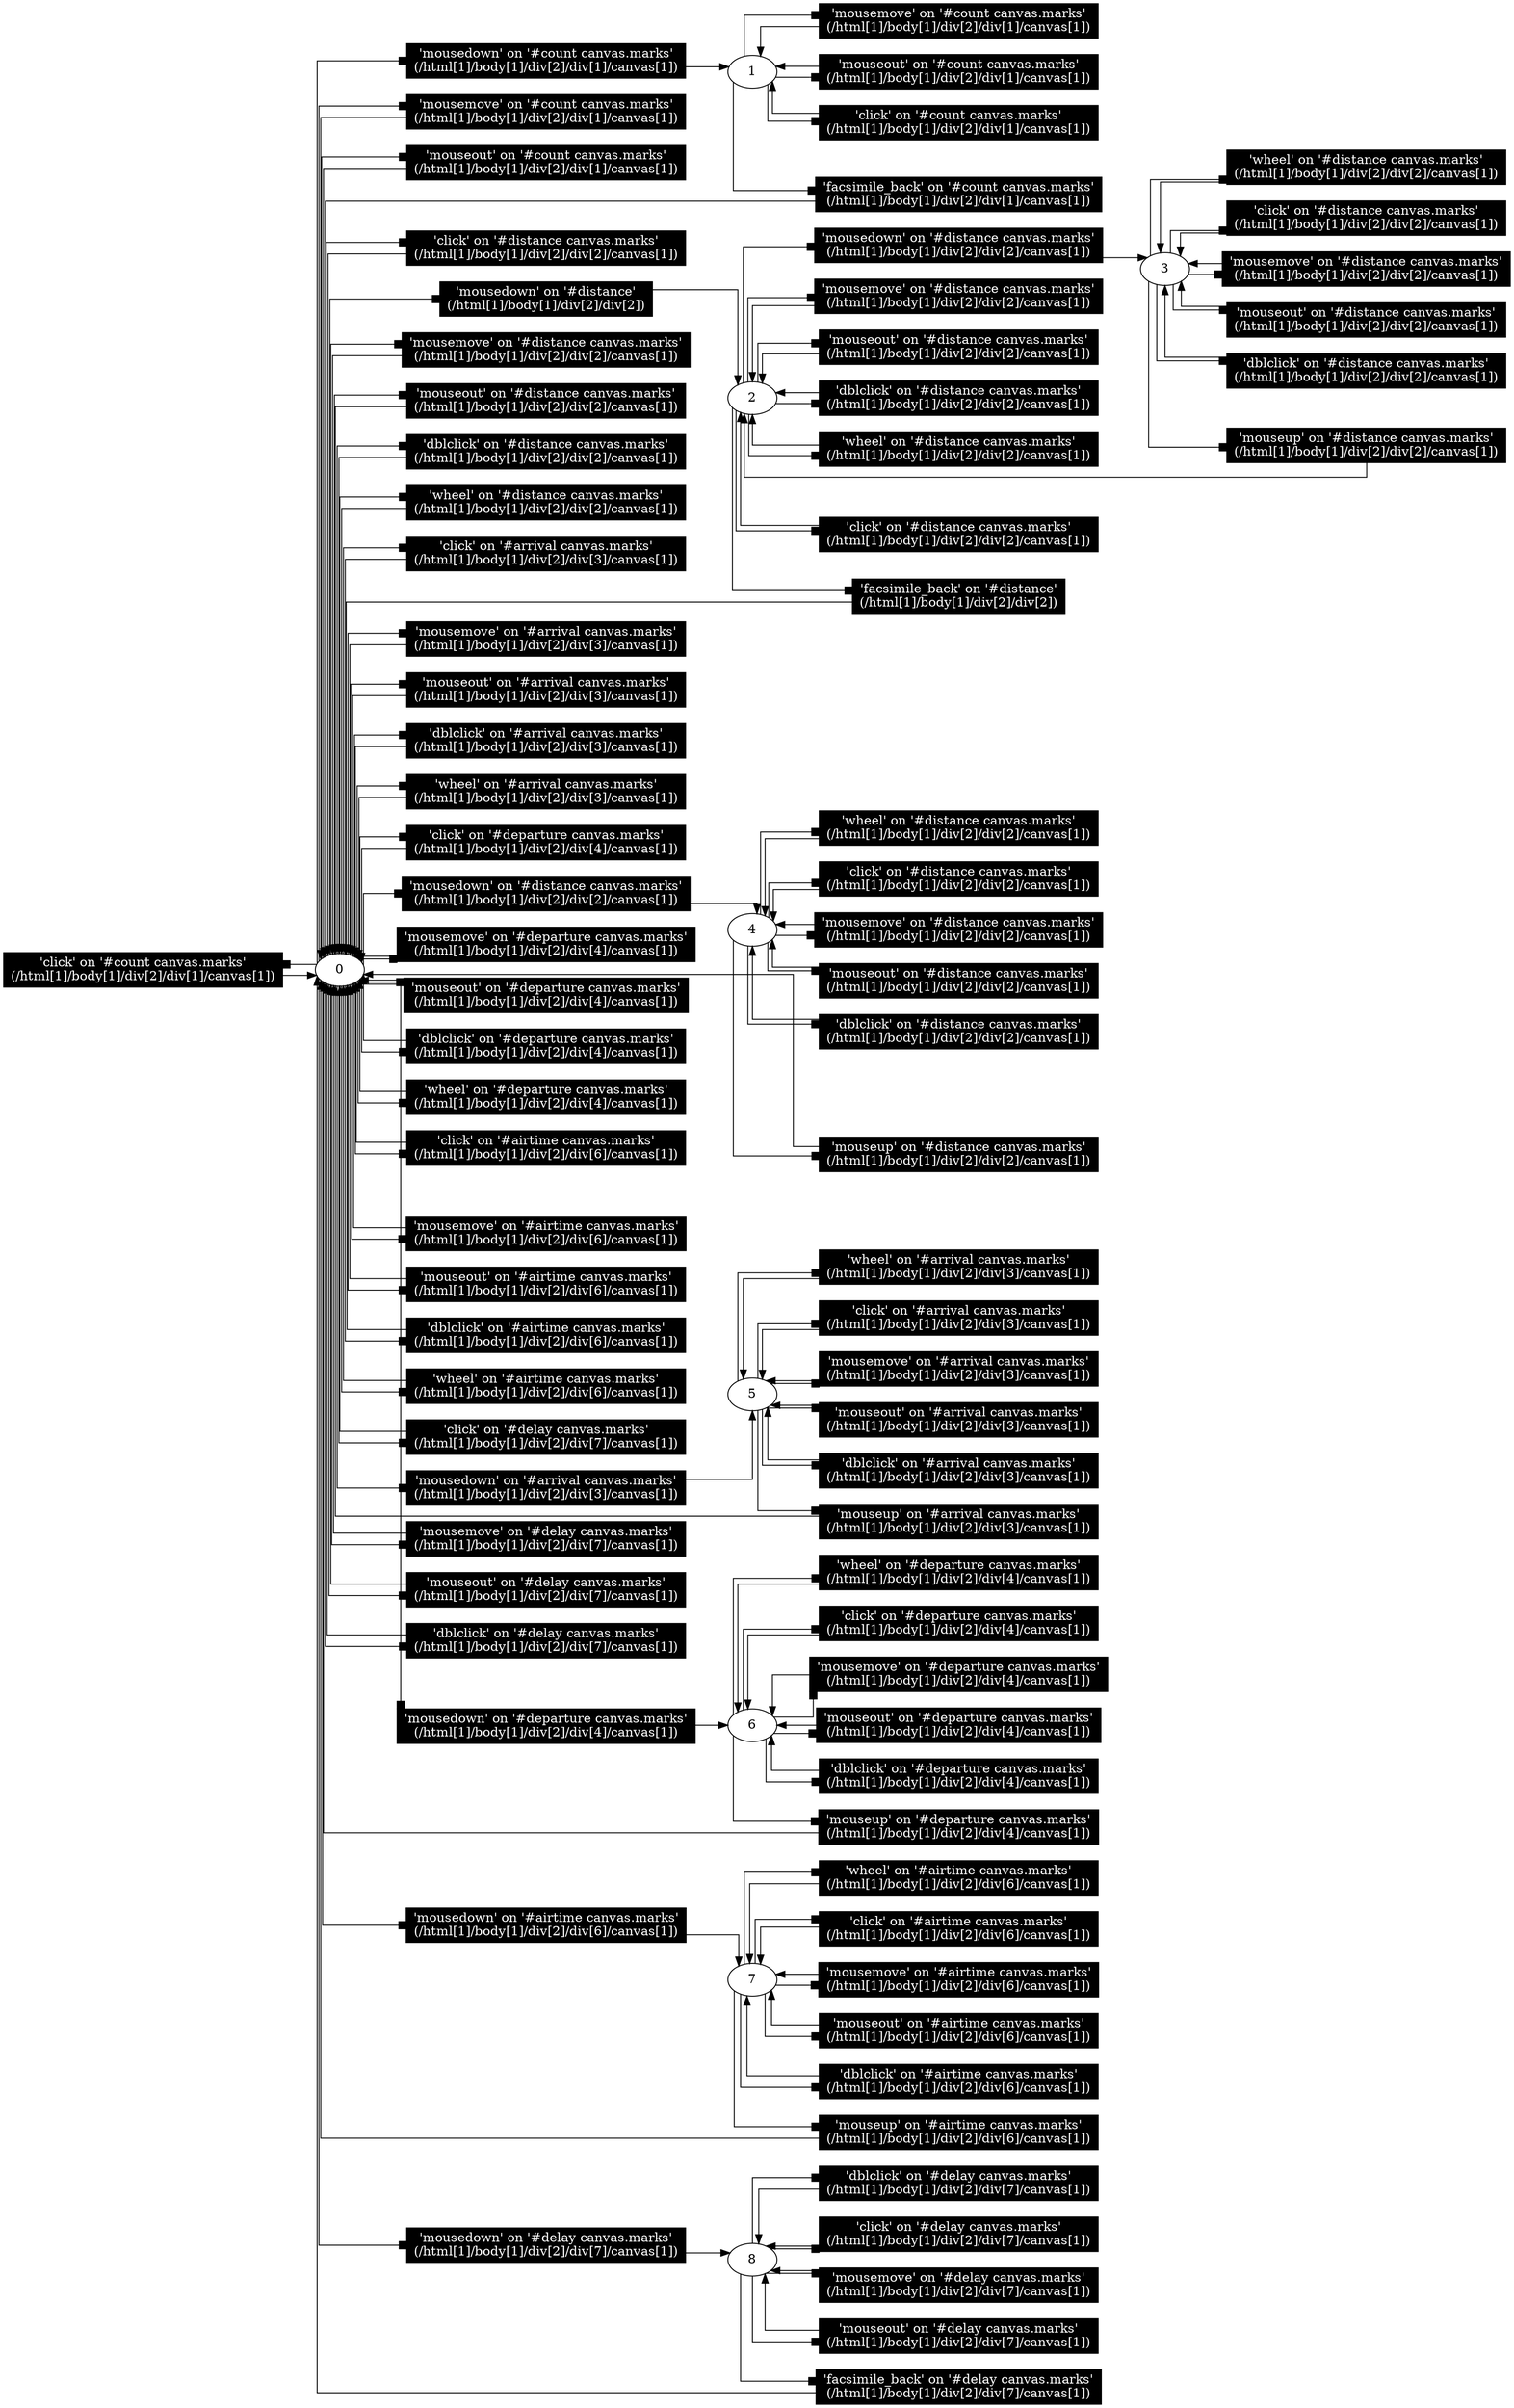 digraph G {

	rankdir="LR";
	splines=ortho;

	E0 [label="'click' on '#count canvas.marks'\n(/html[1]/body[1]/div[2]/div[1]/canvas[1])", shape="box", style="filled", fillcolor="#000000", fontcolor="#FFFFFF"];
	0 -> E0 [arrowhead="box"];
	E0 -> 0;

	E1 [label="'mousedown' on '#count canvas.marks'\n(/html[1]/body[1]/div[2]/div[1]/canvas[1])", shape="box", style="filled", fillcolor="#000000", fontcolor="#FFFFFF"];
	0 -> E1 [arrowhead="box"];
	E1 -> 1;

	E2 [label="'mousemove' on '#count canvas.marks'\n(/html[1]/body[1]/div[2]/div[1]/canvas[1])", shape="box", style="filled", fillcolor="#000000", fontcolor="#FFFFFF"];
	0 -> E2 [arrowhead="box"];
	E2 -> 0;

	E3 [label="'mouseout' on '#count canvas.marks'\n(/html[1]/body[1]/div[2]/div[1]/canvas[1])", shape="box", style="filled", fillcolor="#000000", fontcolor="#FFFFFF"];
	0 -> E3 [arrowhead="box"];
	E3 -> 0;

	E4 [label="'mousedown' on '#distance'\n(/html[1]/body[1]/div[2]/div[2])", shape="box", style="filled", fillcolor="#000000", fontcolor="#FFFFFF"];
	0 -> E4 [arrowhead="box"];
	E4 -> 2;

	E5 [label="'click' on '#distance canvas.marks'\n(/html[1]/body[1]/div[2]/div[2]/canvas[1])", shape="box", style="filled", fillcolor="#000000", fontcolor="#FFFFFF"];
	0 -> E5 [arrowhead="box"];
	E5 -> 0;

	E6 [label="'mousedown' on '#distance canvas.marks'\n(/html[1]/body[1]/div[2]/div[2]/canvas[1])", shape="box", style="filled", fillcolor="#000000", fontcolor="#FFFFFF"];
	0 -> E6 [arrowhead="box"];
	E6 -> 4;

	E7 [label="'mousemove' on '#distance canvas.marks'\n(/html[1]/body[1]/div[2]/div[2]/canvas[1])", shape="box", style="filled", fillcolor="#000000", fontcolor="#FFFFFF"];
	0 -> E7 [arrowhead="box"];
	E7 -> 0;

	E8 [label="'mouseout' on '#distance canvas.marks'\n(/html[1]/body[1]/div[2]/div[2]/canvas[1])", shape="box", style="filled", fillcolor="#000000", fontcolor="#FFFFFF"];
	0 -> E8 [arrowhead="box"];
	E8 -> 0;

	E9 [label="'dblclick' on '#distance canvas.marks'\n(/html[1]/body[1]/div[2]/div[2]/canvas[1])", shape="box", style="filled", fillcolor="#000000", fontcolor="#FFFFFF"];
	0 -> E9 [arrowhead="box"];
	E9 -> 0;

	E10 [label="'wheel' on '#distance canvas.marks'\n(/html[1]/body[1]/div[2]/div[2]/canvas[1])", shape="box", style="filled", fillcolor="#000000", fontcolor="#FFFFFF"];
	0 -> E10 [arrowhead="box"];
	E10 -> 0;

	E11 [label="'click' on '#arrival canvas.marks'\n(/html[1]/body[1]/div[2]/div[3]/canvas[1])", shape="box", style="filled", fillcolor="#000000", fontcolor="#FFFFFF"];
	0 -> E11 [arrowhead="box"];
	E11 -> 0;

	E12 [label="'mousedown' on '#arrival canvas.marks'\n(/html[1]/body[1]/div[2]/div[3]/canvas[1])", shape="box", style="filled", fillcolor="#000000", fontcolor="#FFFFFF"];
	0 -> E12 [arrowhead="box"];
	E12 -> 5;

	E13 [label="'mousemove' on '#arrival canvas.marks'\n(/html[1]/body[1]/div[2]/div[3]/canvas[1])", shape="box", style="filled", fillcolor="#000000", fontcolor="#FFFFFF"];
	0 -> E13 [arrowhead="box"];
	E13 -> 0;

	E14 [label="'mouseout' on '#arrival canvas.marks'\n(/html[1]/body[1]/div[2]/div[3]/canvas[1])", shape="box", style="filled", fillcolor="#000000", fontcolor="#FFFFFF"];
	0 -> E14 [arrowhead="box"];
	E14 -> 0;

	E15 [label="'dblclick' on '#arrival canvas.marks'\n(/html[1]/body[1]/div[2]/div[3]/canvas[1])", shape="box", style="filled", fillcolor="#000000", fontcolor="#FFFFFF"];
	0 -> E15 [arrowhead="box"];
	E15 -> 0;

	E16 [label="'wheel' on '#arrival canvas.marks'\n(/html[1]/body[1]/div[2]/div[3]/canvas[1])", shape="box", style="filled", fillcolor="#000000", fontcolor="#FFFFFF"];
	0 -> E16 [arrowhead="box"];
	E16 -> 0;

	E17 [label="'click' on '#departure canvas.marks'\n(/html[1]/body[1]/div[2]/div[4]/canvas[1])", shape="box", style="filled", fillcolor="#000000", fontcolor="#FFFFFF"];
	0 -> E17 [arrowhead="box"];
	E17 -> 0;

	E18 [label="'mousedown' on '#departure canvas.marks'\n(/html[1]/body[1]/div[2]/div[4]/canvas[1])", shape="box", style="filled", fillcolor="#000000", fontcolor="#FFFFFF"];
	0 -> E18 [arrowhead="box"];
	E18 -> 6;

	E19 [label="'mousemove' on '#departure canvas.marks'\n(/html[1]/body[1]/div[2]/div[4]/canvas[1])", shape="box", style="filled", fillcolor="#000000", fontcolor="#FFFFFF"];
	0 -> E19 [arrowhead="box"];
	E19 -> 0;

	E20 [label="'mouseout' on '#departure canvas.marks'\n(/html[1]/body[1]/div[2]/div[4]/canvas[1])", shape="box", style="filled", fillcolor="#000000", fontcolor="#FFFFFF"];
	0 -> E20 [arrowhead="box"];
	E20 -> 0;

	E21 [label="'dblclick' on '#departure canvas.marks'\n(/html[1]/body[1]/div[2]/div[4]/canvas[1])", shape="box", style="filled", fillcolor="#000000", fontcolor="#FFFFFF"];
	0 -> E21 [arrowhead="box"];
	E21 -> 0;

	E22 [label="'wheel' on '#departure canvas.marks'\n(/html[1]/body[1]/div[2]/div[4]/canvas[1])", shape="box", style="filled", fillcolor="#000000", fontcolor="#FFFFFF"];
	0 -> E22 [arrowhead="box"];
	E22 -> 0;

	E23 [label="'click' on '#airtime canvas.marks'\n(/html[1]/body[1]/div[2]/div[6]/canvas[1])", shape="box", style="filled", fillcolor="#000000", fontcolor="#FFFFFF"];
	0 -> E23 [arrowhead="box"];
	E23 -> 0;

	E24 [label="'mousedown' on '#airtime canvas.marks'\n(/html[1]/body[1]/div[2]/div[6]/canvas[1])", shape="box", style="filled", fillcolor="#000000", fontcolor="#FFFFFF"];
	0 -> E24 [arrowhead="box"];
	E24 -> 7;

	E25 [label="'mousemove' on '#airtime canvas.marks'\n(/html[1]/body[1]/div[2]/div[6]/canvas[1])", shape="box", style="filled", fillcolor="#000000", fontcolor="#FFFFFF"];
	0 -> E25 [arrowhead="box"];
	E25 -> 0;

	E26 [label="'mouseout' on '#airtime canvas.marks'\n(/html[1]/body[1]/div[2]/div[6]/canvas[1])", shape="box", style="filled", fillcolor="#000000", fontcolor="#FFFFFF"];
	0 -> E26 [arrowhead="box"];
	E26 -> 0;

	E27 [label="'dblclick' on '#airtime canvas.marks'\n(/html[1]/body[1]/div[2]/div[6]/canvas[1])", shape="box", style="filled", fillcolor="#000000", fontcolor="#FFFFFF"];
	0 -> E27 [arrowhead="box"];
	E27 -> 0;

	E28 [label="'wheel' on '#airtime canvas.marks'\n(/html[1]/body[1]/div[2]/div[6]/canvas[1])", shape="box", style="filled", fillcolor="#000000", fontcolor="#FFFFFF"];
	0 -> E28 [arrowhead="box"];
	E28 -> 0;

	E29 [label="'click' on '#delay canvas.marks'\n(/html[1]/body[1]/div[2]/div[7]/canvas[1])", shape="box", style="filled", fillcolor="#000000", fontcolor="#FFFFFF"];
	0 -> E29 [arrowhead="box"];
	E29 -> 0;

	E30 [label="'mousedown' on '#delay canvas.marks'\n(/html[1]/body[1]/div[2]/div[7]/canvas[1])", shape="box", style="filled", fillcolor="#000000", fontcolor="#FFFFFF"];
	0 -> E30 [arrowhead="box"];
	E30 -> 8;

	E31 [label="'mousemove' on '#delay canvas.marks'\n(/html[1]/body[1]/div[2]/div[7]/canvas[1])", shape="box", style="filled", fillcolor="#000000", fontcolor="#FFFFFF"];
	0 -> E31 [arrowhead="box"];
	E31 -> 0;

	E32 [label="'mouseout' on '#delay canvas.marks'\n(/html[1]/body[1]/div[2]/div[7]/canvas[1])", shape="box", style="filled", fillcolor="#000000", fontcolor="#FFFFFF"];
	0 -> E32 [arrowhead="box"];
	E32 -> 0;

	E33 [label="'dblclick' on '#delay canvas.marks'\n(/html[1]/body[1]/div[2]/div[7]/canvas[1])", shape="box", style="filled", fillcolor="#000000", fontcolor="#FFFFFF"];
	0 -> E33 [arrowhead="box"];
	E33 -> 0;

	E34 [label="'click' on '#count canvas.marks'\n(/html[1]/body[1]/div[2]/div[1]/canvas[1])", shape="box", style="filled", fillcolor="#000000", fontcolor="#FFFFFF"];
	1 -> E34 [arrowhead="box"];
	E34 -> 1;

	E35 [label="'mousemove' on '#count canvas.marks'\n(/html[1]/body[1]/div[2]/div[1]/canvas[1])", shape="box", style="filled", fillcolor="#000000", fontcolor="#FFFFFF"];
	1 -> E35 [arrowhead="box"];
	E35 -> 1;

	E36 [label="'mouseout' on '#count canvas.marks'\n(/html[1]/body[1]/div[2]/div[1]/canvas[1])", shape="box", style="filled", fillcolor="#000000", fontcolor="#FFFFFF"];
	1 -> E36 [arrowhead="box"];
	E36 -> 1;

	E37 [label="'facsimile_back' on '#count canvas.marks'\n(/html[1]/body[1]/div[2]/div[1]/canvas[1])", shape="box", style="filled", fillcolor="#000000", fontcolor="#FFFFFF"];
	1 -> E37 [arrowhead="box"];
	E37 -> 0;

	E38 [label="'click' on '#distance canvas.marks'\n(/html[1]/body[1]/div[2]/div[2]/canvas[1])", shape="box", style="filled", fillcolor="#000000", fontcolor="#FFFFFF"];
	2 -> E38 [arrowhead="box"];
	E38 -> 2;

	E39 [label="'mousedown' on '#distance canvas.marks'\n(/html[1]/body[1]/div[2]/div[2]/canvas[1])", shape="box", style="filled", fillcolor="#000000", fontcolor="#FFFFFF"];
	2 -> E39 [arrowhead="box"];
	E39 -> 3;

	E40 [label="'mousemove' on '#distance canvas.marks'\n(/html[1]/body[1]/div[2]/div[2]/canvas[1])", shape="box", style="filled", fillcolor="#000000", fontcolor="#FFFFFF"];
	2 -> E40 [arrowhead="box"];
	E40 -> 2;

	E41 [label="'mouseout' on '#distance canvas.marks'\n(/html[1]/body[1]/div[2]/div[2]/canvas[1])", shape="box", style="filled", fillcolor="#000000", fontcolor="#FFFFFF"];
	2 -> E41 [arrowhead="box"];
	E41 -> 2;

	E42 [label="'dblclick' on '#distance canvas.marks'\n(/html[1]/body[1]/div[2]/div[2]/canvas[1])", shape="box", style="filled", fillcolor="#000000", fontcolor="#FFFFFF"];
	2 -> E42 [arrowhead="box"];
	E42 -> 2;

	E43 [label="'wheel' on '#distance canvas.marks'\n(/html[1]/body[1]/div[2]/div[2]/canvas[1])", shape="box", style="filled", fillcolor="#000000", fontcolor="#FFFFFF"];
	2 -> E43 [arrowhead="box"];
	E43 -> 2;

	E44 [label="'facsimile_back' on '#distance'\n(/html[1]/body[1]/div[2]/div[2])", shape="box", style="filled", fillcolor="#000000", fontcolor="#FFFFFF"];
	2 -> E44 [arrowhead="box"];
	E44 -> 0;

	E45 [label="'click' on '#distance canvas.marks'\n(/html[1]/body[1]/div[2]/div[2]/canvas[1])", shape="box", style="filled", fillcolor="#000000", fontcolor="#FFFFFF"];
	3 -> E45 [arrowhead="box"];
	E45 -> 3;

	E46 [label="'mousemove' on '#distance canvas.marks'\n(/html[1]/body[1]/div[2]/div[2]/canvas[1])", shape="box", style="filled", fillcolor="#000000", fontcolor="#FFFFFF"];
	3 -> E46 [arrowhead="box"];
	E46 -> 3;

	E47 [label="'mouseout' on '#distance canvas.marks'\n(/html[1]/body[1]/div[2]/div[2]/canvas[1])", shape="box", style="filled", fillcolor="#000000", fontcolor="#FFFFFF"];
	3 -> E47 [arrowhead="box"];
	E47 -> 3;

	E48 [label="'mouseup' on '#distance canvas.marks'\n(/html[1]/body[1]/div[2]/div[2]/canvas[1])", shape="box", style="filled", fillcolor="#000000", fontcolor="#FFFFFF"];
	3 -> E48 [arrowhead="box"];
	E48 -> 2;

	E49 [label="'dblclick' on '#distance canvas.marks'\n(/html[1]/body[1]/div[2]/div[2]/canvas[1])", shape="box", style="filled", fillcolor="#000000", fontcolor="#FFFFFF"];
	3 -> E49 [arrowhead="box"];
	E49 -> 3;

	E50 [label="'wheel' on '#distance canvas.marks'\n(/html[1]/body[1]/div[2]/div[2]/canvas[1])", shape="box", style="filled", fillcolor="#000000", fontcolor="#FFFFFF"];
	3 -> E50 [arrowhead="box"];
	E50 -> 3;

	E51 [label="'click' on '#distance canvas.marks'\n(/html[1]/body[1]/div[2]/div[2]/canvas[1])", shape="box", style="filled", fillcolor="#000000", fontcolor="#FFFFFF"];
	4 -> E51 [arrowhead="box"];
	E51 -> 4;

	E52 [label="'mousemove' on '#distance canvas.marks'\n(/html[1]/body[1]/div[2]/div[2]/canvas[1])", shape="box", style="filled", fillcolor="#000000", fontcolor="#FFFFFF"];
	4 -> E52 [arrowhead="box"];
	E52 -> 4;

	E53 [label="'mouseout' on '#distance canvas.marks'\n(/html[1]/body[1]/div[2]/div[2]/canvas[1])", shape="box", style="filled", fillcolor="#000000", fontcolor="#FFFFFF"];
	4 -> E53 [arrowhead="box"];
	E53 -> 4;

	E54 [label="'mouseup' on '#distance canvas.marks'\n(/html[1]/body[1]/div[2]/div[2]/canvas[1])", shape="box", style="filled", fillcolor="#000000", fontcolor="#FFFFFF"];
	4 -> E54 [arrowhead="box"];
	E54 -> 0;

	E55 [label="'dblclick' on '#distance canvas.marks'\n(/html[1]/body[1]/div[2]/div[2]/canvas[1])", shape="box", style="filled", fillcolor="#000000", fontcolor="#FFFFFF"];
	4 -> E55 [arrowhead="box"];
	E55 -> 4;

	E56 [label="'wheel' on '#distance canvas.marks'\n(/html[1]/body[1]/div[2]/div[2]/canvas[1])", shape="box", style="filled", fillcolor="#000000", fontcolor="#FFFFFF"];
	4 -> E56 [arrowhead="box"];
	E56 -> 4;

	E57 [label="'click' on '#arrival canvas.marks'\n(/html[1]/body[1]/div[2]/div[3]/canvas[1])", shape="box", style="filled", fillcolor="#000000", fontcolor="#FFFFFF"];
	5 -> E57 [arrowhead="box"];
	E57 -> 5;

	E58 [label="'mousemove' on '#arrival canvas.marks'\n(/html[1]/body[1]/div[2]/div[3]/canvas[1])", shape="box", style="filled", fillcolor="#000000", fontcolor="#FFFFFF"];
	5 -> E58 [arrowhead="box"];
	E58 -> 5;

	E59 [label="'mouseout' on '#arrival canvas.marks'\n(/html[1]/body[1]/div[2]/div[3]/canvas[1])", shape="box", style="filled", fillcolor="#000000", fontcolor="#FFFFFF"];
	5 -> E59 [arrowhead="box"];
	E59 -> 5;

	E60 [label="'mouseup' on '#arrival canvas.marks'\n(/html[1]/body[1]/div[2]/div[3]/canvas[1])", shape="box", style="filled", fillcolor="#000000", fontcolor="#FFFFFF"];
	5 -> E60 [arrowhead="box"];
	E60 -> 0;

	E61 [label="'dblclick' on '#arrival canvas.marks'\n(/html[1]/body[1]/div[2]/div[3]/canvas[1])", shape="box", style="filled", fillcolor="#000000", fontcolor="#FFFFFF"];
	5 -> E61 [arrowhead="box"];
	E61 -> 5;

	E62 [label="'wheel' on '#arrival canvas.marks'\n(/html[1]/body[1]/div[2]/div[3]/canvas[1])", shape="box", style="filled", fillcolor="#000000", fontcolor="#FFFFFF"];
	5 -> E62 [arrowhead="box"];
	E62 -> 5;

	E63 [label="'click' on '#departure canvas.marks'\n(/html[1]/body[1]/div[2]/div[4]/canvas[1])", shape="box", style="filled", fillcolor="#000000", fontcolor="#FFFFFF"];
	6 -> E63 [arrowhead="box"];
	E63 -> 6;

	E64 [label="'mousemove' on '#departure canvas.marks'\n(/html[1]/body[1]/div[2]/div[4]/canvas[1])", shape="box", style="filled", fillcolor="#000000", fontcolor="#FFFFFF"];
	6 -> E64 [arrowhead="box"];
	E64 -> 6;

	E65 [label="'mouseout' on '#departure canvas.marks'\n(/html[1]/body[1]/div[2]/div[4]/canvas[1])", shape="box", style="filled", fillcolor="#000000", fontcolor="#FFFFFF"];
	6 -> E65 [arrowhead="box"];
	E65 -> 6;

	E66 [label="'mouseup' on '#departure canvas.marks'\n(/html[1]/body[1]/div[2]/div[4]/canvas[1])", shape="box", style="filled", fillcolor="#000000", fontcolor="#FFFFFF"];
	6 -> E66 [arrowhead="box"];
	E66 -> 0;

	E67 [label="'dblclick' on '#departure canvas.marks'\n(/html[1]/body[1]/div[2]/div[4]/canvas[1])", shape="box", style="filled", fillcolor="#000000", fontcolor="#FFFFFF"];
	6 -> E67 [arrowhead="box"];
	E67 -> 6;

	E68 [label="'wheel' on '#departure canvas.marks'\n(/html[1]/body[1]/div[2]/div[4]/canvas[1])", shape="box", style="filled", fillcolor="#000000", fontcolor="#FFFFFF"];
	6 -> E68 [arrowhead="box"];
	E68 -> 6;

	E69 [label="'click' on '#airtime canvas.marks'\n(/html[1]/body[1]/div[2]/div[6]/canvas[1])", shape="box", style="filled", fillcolor="#000000", fontcolor="#FFFFFF"];
	7 -> E69 [arrowhead="box"];
	E69 -> 7;

	E70 [label="'mousemove' on '#airtime canvas.marks'\n(/html[1]/body[1]/div[2]/div[6]/canvas[1])", shape="box", style="filled", fillcolor="#000000", fontcolor="#FFFFFF"];
	7 -> E70 [arrowhead="box"];
	E70 -> 7;

	E71 [label="'mouseout' on '#airtime canvas.marks'\n(/html[1]/body[1]/div[2]/div[6]/canvas[1])", shape="box", style="filled", fillcolor="#000000", fontcolor="#FFFFFF"];
	7 -> E71 [arrowhead="box"];
	E71 -> 7;

	E72 [label="'mouseup' on '#airtime canvas.marks'\n(/html[1]/body[1]/div[2]/div[6]/canvas[1])", shape="box", style="filled", fillcolor="#000000", fontcolor="#FFFFFF"];
	7 -> E72 [arrowhead="box"];
	E72 -> 0;

	E73 [label="'dblclick' on '#airtime canvas.marks'\n(/html[1]/body[1]/div[2]/div[6]/canvas[1])", shape="box", style="filled", fillcolor="#000000", fontcolor="#FFFFFF"];
	7 -> E73 [arrowhead="box"];
	E73 -> 7;

	E74 [label="'wheel' on '#airtime canvas.marks'\n(/html[1]/body[1]/div[2]/div[6]/canvas[1])", shape="box", style="filled", fillcolor="#000000", fontcolor="#FFFFFF"];
	7 -> E74 [arrowhead="box"];
	E74 -> 7;

	E75 [label="'click' on '#delay canvas.marks'\n(/html[1]/body[1]/div[2]/div[7]/canvas[1])", shape="box", style="filled", fillcolor="#000000", fontcolor="#FFFFFF"];
	8 -> E75 [arrowhead="box"];
	E75 -> 8;

	E76 [label="'mousemove' on '#delay canvas.marks'\n(/html[1]/body[1]/div[2]/div[7]/canvas[1])", shape="box", style="filled", fillcolor="#000000", fontcolor="#FFFFFF"];
	8 -> E76 [arrowhead="box"];
	E76 -> 8;

	E77 [label="'mouseout' on '#delay canvas.marks'\n(/html[1]/body[1]/div[2]/div[7]/canvas[1])", shape="box", style="filled", fillcolor="#000000", fontcolor="#FFFFFF"];
	8 -> E77 [arrowhead="box"];
	E77 -> 8;

	E78 [label="'dblclick' on '#delay canvas.marks'\n(/html[1]/body[1]/div[2]/div[7]/canvas[1])", shape="box", style="filled", fillcolor="#000000", fontcolor="#FFFFFF"];
	8 -> E78 [arrowhead="box"];
	E78 -> 8;

	E79 [label="'facsimile_back' on '#delay canvas.marks'\n(/html[1]/body[1]/div[2]/div[7]/canvas[1])", shape="box", style="filled", fillcolor="#000000", fontcolor="#FFFFFF"];
	8 -> E79 [arrowhead="box"];
	E79 -> 0;

}